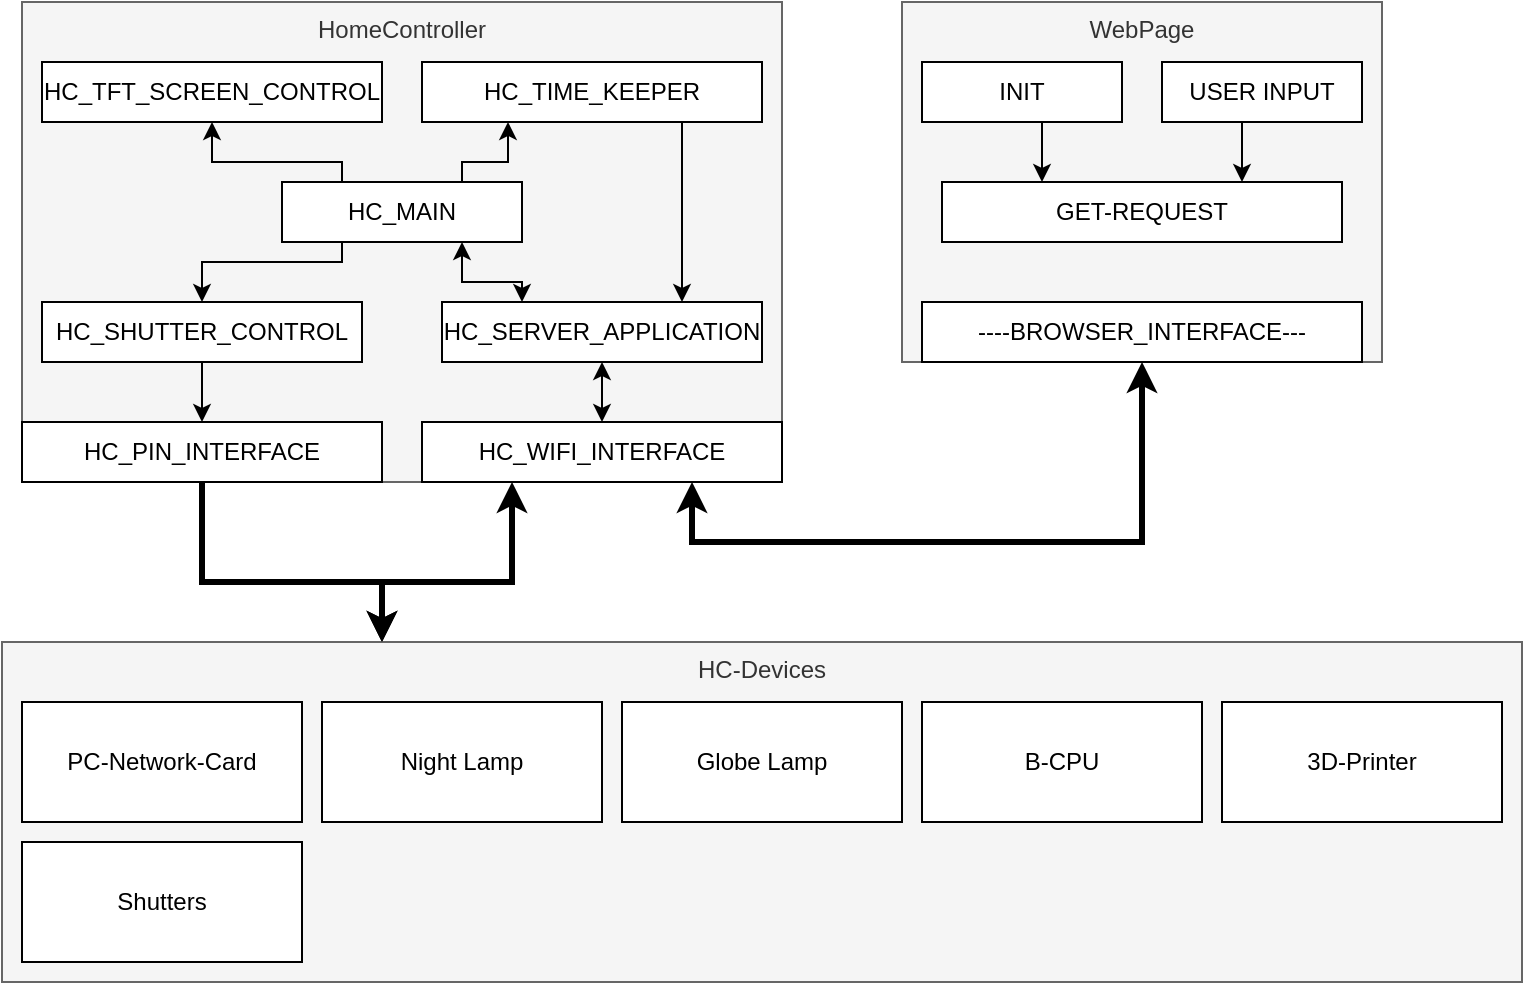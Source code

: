 <mxfile version="22.0.8" type="device">
  <diagram name="Page-1" id="Bk38Pk9yFGezC0iPorod">
    <mxGraphModel dx="1002" dy="577" grid="1" gridSize="10" guides="1" tooltips="1" connect="1" arrows="1" fold="1" page="1" pageScale="1" pageWidth="850" pageHeight="1100" math="0" shadow="0">
      <root>
        <mxCell id="0" />
        <mxCell id="1" parent="0" />
        <mxCell id="CyuO8R-Sqe39hPokqnZD-3" value="HomeController" style="rounded=0;whiteSpace=wrap;html=1;align=center;fillColor=#f5f5f5;fontColor=#333333;strokeColor=#666666;horizontal=1;verticalAlign=top;" vertex="1" parent="1">
          <mxGeometry x="40" y="40" width="380" height="240" as="geometry" />
        </mxCell>
        <mxCell id="CyuO8R-Sqe39hPokqnZD-4" value="WebPage" style="rounded=0;whiteSpace=wrap;html=1;align=center;fillColor=#f5f5f5;fontColor=#333333;strokeColor=#666666;verticalAlign=top;" vertex="1" parent="1">
          <mxGeometry x="480" y="40" width="240" height="180" as="geometry" />
        </mxCell>
        <mxCell id="CyuO8R-Sqe39hPokqnZD-72" style="edgeStyle=orthogonalEdgeStyle;rounded=0;orthogonalLoop=1;jettySize=auto;html=1;exitX=0.25;exitY=1;exitDx=0;exitDy=0;entryX=0.25;entryY=0;entryDx=0;entryDy=0;strokeWidth=3;startArrow=classic;startFill=1;" edge="1" parent="1" source="CyuO8R-Sqe39hPokqnZD-22" target="CyuO8R-Sqe39hPokqnZD-5">
          <mxGeometry relative="1" as="geometry">
            <Array as="points">
              <mxPoint x="285" y="330" />
              <mxPoint x="220" y="330" />
            </Array>
          </mxGeometry>
        </mxCell>
        <mxCell id="CyuO8R-Sqe39hPokqnZD-22" value="HC_WIFI_INTERFACE" style="rounded=0;whiteSpace=wrap;html=1;align=center;verticalAlign=middle;" vertex="1" parent="1">
          <mxGeometry x="240" y="250" width="180" height="30" as="geometry" />
        </mxCell>
        <mxCell id="CyuO8R-Sqe39hPokqnZD-5" value="HC-Devices" style="rounded=0;whiteSpace=wrap;html=1;align=center;fillColor=#f5f5f5;fontColor=#333333;strokeColor=#666666;verticalAlign=top;" vertex="1" parent="1">
          <mxGeometry x="30" y="360" width="760" height="170" as="geometry" />
        </mxCell>
        <mxCell id="CyuO8R-Sqe39hPokqnZD-6" value="PC-Network-Card" style="rounded=0;whiteSpace=wrap;html=1;align=center;verticalAlign=middle;" vertex="1" parent="1">
          <mxGeometry x="40" y="390" width="140" height="60" as="geometry" />
        </mxCell>
        <mxCell id="CyuO8R-Sqe39hPokqnZD-7" value="Night Lamp" style="rounded=0;whiteSpace=wrap;html=1;align=center;verticalAlign=middle;" vertex="1" parent="1">
          <mxGeometry x="190" y="390" width="140" height="60" as="geometry" />
        </mxCell>
        <mxCell id="CyuO8R-Sqe39hPokqnZD-10" value="3D-Printer" style="rounded=0;whiteSpace=wrap;html=1;align=center;verticalAlign=middle;" vertex="1" parent="1">
          <mxGeometry x="640" y="390" width="140" height="60" as="geometry" />
        </mxCell>
        <mxCell id="CyuO8R-Sqe39hPokqnZD-12" value="B-CPU" style="rounded=0;whiteSpace=wrap;html=1;align=center;verticalAlign=middle;" vertex="1" parent="1">
          <mxGeometry x="490" y="390" width="140" height="60" as="geometry" />
        </mxCell>
        <mxCell id="CyuO8R-Sqe39hPokqnZD-13" value="Globe Lamp" style="rounded=0;whiteSpace=wrap;html=1;align=center;verticalAlign=middle;" vertex="1" parent="1">
          <mxGeometry x="340" y="390" width="140" height="60" as="geometry" />
        </mxCell>
        <mxCell id="CyuO8R-Sqe39hPokqnZD-53" style="edgeStyle=orthogonalEdgeStyle;rounded=0;orthogonalLoop=1;jettySize=auto;html=1;exitX=0.5;exitY=1;exitDx=0;exitDy=0;entryX=0.5;entryY=0;entryDx=0;entryDy=0;startArrow=classic;startFill=1;" edge="1" parent="1" source="CyuO8R-Sqe39hPokqnZD-24" target="CyuO8R-Sqe39hPokqnZD-22">
          <mxGeometry relative="1" as="geometry" />
        </mxCell>
        <mxCell id="CyuO8R-Sqe39hPokqnZD-60" style="edgeStyle=orthogonalEdgeStyle;rounded=0;orthogonalLoop=1;jettySize=auto;html=1;exitX=0.25;exitY=0;exitDx=0;exitDy=0;entryX=0.75;entryY=1;entryDx=0;entryDy=0;startArrow=classic;startFill=1;" edge="1" parent="1" source="CyuO8R-Sqe39hPokqnZD-24" target="CyuO8R-Sqe39hPokqnZD-48">
          <mxGeometry relative="1" as="geometry">
            <Array as="points">
              <mxPoint x="290" y="180" />
              <mxPoint x="260" y="180" />
            </Array>
          </mxGeometry>
        </mxCell>
        <mxCell id="CyuO8R-Sqe39hPokqnZD-24" value="HC_SERVER_APPLICATION" style="rounded=0;whiteSpace=wrap;html=1;align=center;verticalAlign=middle;" vertex="1" parent="1">
          <mxGeometry x="250" y="190" width="160" height="30" as="geometry" />
        </mxCell>
        <mxCell id="CyuO8R-Sqe39hPokqnZD-26" value="GET-REQUEST" style="rounded=0;whiteSpace=wrap;html=1;align=center;verticalAlign=middle;" vertex="1" parent="1">
          <mxGeometry x="500" y="130" width="200" height="30" as="geometry" />
        </mxCell>
        <mxCell id="CyuO8R-Sqe39hPokqnZD-68" style="edgeStyle=orthogonalEdgeStyle;rounded=0;orthogonalLoop=1;jettySize=auto;html=1;exitX=0.5;exitY=1;exitDx=0;exitDy=0;entryX=0.75;entryY=1;entryDx=0;entryDy=0;strokeWidth=3;startArrow=classic;startFill=1;" edge="1" parent="1" source="CyuO8R-Sqe39hPokqnZD-27" target="CyuO8R-Sqe39hPokqnZD-22">
          <mxGeometry relative="1" as="geometry">
            <Array as="points">
              <mxPoint x="600" y="310" />
              <mxPoint x="375" y="310" />
            </Array>
          </mxGeometry>
        </mxCell>
        <mxCell id="CyuO8R-Sqe39hPokqnZD-27" value="----BROWSER_INTERFACE---" style="rounded=0;whiteSpace=wrap;html=1;align=center;verticalAlign=middle;" vertex="1" parent="1">
          <mxGeometry x="490" y="190" width="220" height="30" as="geometry" />
        </mxCell>
        <mxCell id="CyuO8R-Sqe39hPokqnZD-55" style="edgeStyle=orthogonalEdgeStyle;rounded=0;orthogonalLoop=1;jettySize=auto;html=1;exitX=0.5;exitY=1;exitDx=0;exitDy=0;entryX=0.75;entryY=0;entryDx=0;entryDy=0;" edge="1" parent="1" source="CyuO8R-Sqe39hPokqnZD-29" target="CyuO8R-Sqe39hPokqnZD-26">
          <mxGeometry relative="1" as="geometry" />
        </mxCell>
        <mxCell id="CyuO8R-Sqe39hPokqnZD-29" value="USER INPUT" style="rounded=0;whiteSpace=wrap;html=1;align=center;verticalAlign=middle;" vertex="1" parent="1">
          <mxGeometry x="610" y="70" width="100" height="30" as="geometry" />
        </mxCell>
        <mxCell id="CyuO8R-Sqe39hPokqnZD-54" style="edgeStyle=orthogonalEdgeStyle;rounded=0;orthogonalLoop=1;jettySize=auto;html=1;exitX=0.5;exitY=1;exitDx=0;exitDy=0;entryX=0.25;entryY=0;entryDx=0;entryDy=0;" edge="1" parent="1" source="CyuO8R-Sqe39hPokqnZD-31" target="CyuO8R-Sqe39hPokqnZD-26">
          <mxGeometry relative="1" as="geometry" />
        </mxCell>
        <mxCell id="CyuO8R-Sqe39hPokqnZD-31" value="INIT" style="rounded=0;whiteSpace=wrap;html=1;align=center;verticalAlign=middle;" vertex="1" parent="1">
          <mxGeometry x="490" y="70" width="100" height="30" as="geometry" />
        </mxCell>
        <mxCell id="CyuO8R-Sqe39hPokqnZD-73" style="edgeStyle=orthogonalEdgeStyle;rounded=0;orthogonalLoop=1;jettySize=auto;html=1;exitX=0.75;exitY=1;exitDx=0;exitDy=0;entryX=0.75;entryY=0;entryDx=0;entryDy=0;" edge="1" parent="1" source="CyuO8R-Sqe39hPokqnZD-43" target="CyuO8R-Sqe39hPokqnZD-24">
          <mxGeometry relative="1" as="geometry">
            <Array as="points">
              <mxPoint x="370" y="100" />
            </Array>
          </mxGeometry>
        </mxCell>
        <mxCell id="CyuO8R-Sqe39hPokqnZD-43" value="HC_TIME_KEEPER" style="rounded=0;whiteSpace=wrap;html=1;align=center;verticalAlign=middle;" vertex="1" parent="1">
          <mxGeometry x="240" y="70" width="170" height="30" as="geometry" />
        </mxCell>
        <mxCell id="CyuO8R-Sqe39hPokqnZD-52" style="edgeStyle=orthogonalEdgeStyle;rounded=0;orthogonalLoop=1;jettySize=auto;html=1;exitX=0.5;exitY=1;exitDx=0;exitDy=0;entryX=0.5;entryY=0;entryDx=0;entryDy=0;startArrow=none;startFill=0;" edge="1" parent="1" source="CyuO8R-Sqe39hPokqnZD-45" target="CyuO8R-Sqe39hPokqnZD-47">
          <mxGeometry relative="1" as="geometry" />
        </mxCell>
        <mxCell id="CyuO8R-Sqe39hPokqnZD-45" value="HC_SHUTTER_CONTROL" style="rounded=0;whiteSpace=wrap;html=1;align=center;verticalAlign=middle;" vertex="1" parent="1">
          <mxGeometry x="50" y="190" width="160" height="30" as="geometry" />
        </mxCell>
        <mxCell id="CyuO8R-Sqe39hPokqnZD-46" value="HC_TFT_SCREEN_CONTROL" style="rounded=0;whiteSpace=wrap;html=1;align=center;verticalAlign=middle;" vertex="1" parent="1">
          <mxGeometry x="50" y="70" width="170" height="30" as="geometry" />
        </mxCell>
        <mxCell id="CyuO8R-Sqe39hPokqnZD-71" style="edgeStyle=orthogonalEdgeStyle;rounded=0;orthogonalLoop=1;jettySize=auto;html=1;exitX=0.5;exitY=1;exitDx=0;exitDy=0;entryX=0.25;entryY=0;entryDx=0;entryDy=0;strokeWidth=3;" edge="1" parent="1" source="CyuO8R-Sqe39hPokqnZD-47" target="CyuO8R-Sqe39hPokqnZD-5">
          <mxGeometry relative="1" as="geometry">
            <Array as="points">
              <mxPoint x="130" y="330" />
              <mxPoint x="220" y="330" />
            </Array>
          </mxGeometry>
        </mxCell>
        <mxCell id="CyuO8R-Sqe39hPokqnZD-47" value="HC_PIN_INTERFACE" style="rounded=0;whiteSpace=wrap;html=1;align=center;verticalAlign=middle;" vertex="1" parent="1">
          <mxGeometry x="40" y="250" width="180" height="30" as="geometry" />
        </mxCell>
        <mxCell id="CyuO8R-Sqe39hPokqnZD-56" style="edgeStyle=orthogonalEdgeStyle;rounded=0;orthogonalLoop=1;jettySize=auto;html=1;exitX=0.25;exitY=1;exitDx=0;exitDy=0;entryX=0.5;entryY=0;entryDx=0;entryDy=0;" edge="1" parent="1" source="CyuO8R-Sqe39hPokqnZD-48" target="CyuO8R-Sqe39hPokqnZD-45">
          <mxGeometry relative="1" as="geometry">
            <Array as="points">
              <mxPoint x="200" y="170" />
              <mxPoint x="130" y="170" />
            </Array>
          </mxGeometry>
        </mxCell>
        <mxCell id="CyuO8R-Sqe39hPokqnZD-58" style="edgeStyle=orthogonalEdgeStyle;rounded=0;orthogonalLoop=1;jettySize=auto;html=1;exitX=0.75;exitY=0;exitDx=0;exitDy=0;entryX=0.25;entryY=1;entryDx=0;entryDy=0;" edge="1" parent="1" source="CyuO8R-Sqe39hPokqnZD-48" target="CyuO8R-Sqe39hPokqnZD-43">
          <mxGeometry relative="1" as="geometry">
            <Array as="points">
              <mxPoint x="260" y="120" />
              <mxPoint x="283" y="120" />
              <mxPoint x="283" y="100" />
            </Array>
          </mxGeometry>
        </mxCell>
        <mxCell id="CyuO8R-Sqe39hPokqnZD-59" style="edgeStyle=orthogonalEdgeStyle;rounded=0;orthogonalLoop=1;jettySize=auto;html=1;exitX=0.25;exitY=0;exitDx=0;exitDy=0;entryX=0.5;entryY=1;entryDx=0;entryDy=0;" edge="1" parent="1" source="CyuO8R-Sqe39hPokqnZD-48" target="CyuO8R-Sqe39hPokqnZD-46">
          <mxGeometry relative="1" as="geometry">
            <Array as="points">
              <mxPoint x="200" y="120" />
              <mxPoint x="135" y="120" />
            </Array>
          </mxGeometry>
        </mxCell>
        <mxCell id="CyuO8R-Sqe39hPokqnZD-48" value="HC_MAIN" style="rounded=0;whiteSpace=wrap;html=1;align=center;verticalAlign=middle;" vertex="1" parent="1">
          <mxGeometry x="170" y="130" width="120" height="30" as="geometry" />
        </mxCell>
        <mxCell id="CyuO8R-Sqe39hPokqnZD-63" value="" style="ellipse;whiteSpace=wrap;html=1;align=center;aspect=fixed;fillColor=none;strokeColor=none;resizable=0;perimeter=centerPerimeter;rotatable=0;allowArrows=0;points=[];outlineConnect=1;" vertex="1" parent="1">
          <mxGeometry x="450" y="310" width="10" height="10" as="geometry" />
        </mxCell>
        <mxCell id="CyuO8R-Sqe39hPokqnZD-65" value="Shutters" style="rounded=0;whiteSpace=wrap;html=1;align=center;verticalAlign=middle;" vertex="1" parent="1">
          <mxGeometry x="40" y="460" width="140" height="60" as="geometry" />
        </mxCell>
      </root>
    </mxGraphModel>
  </diagram>
</mxfile>
